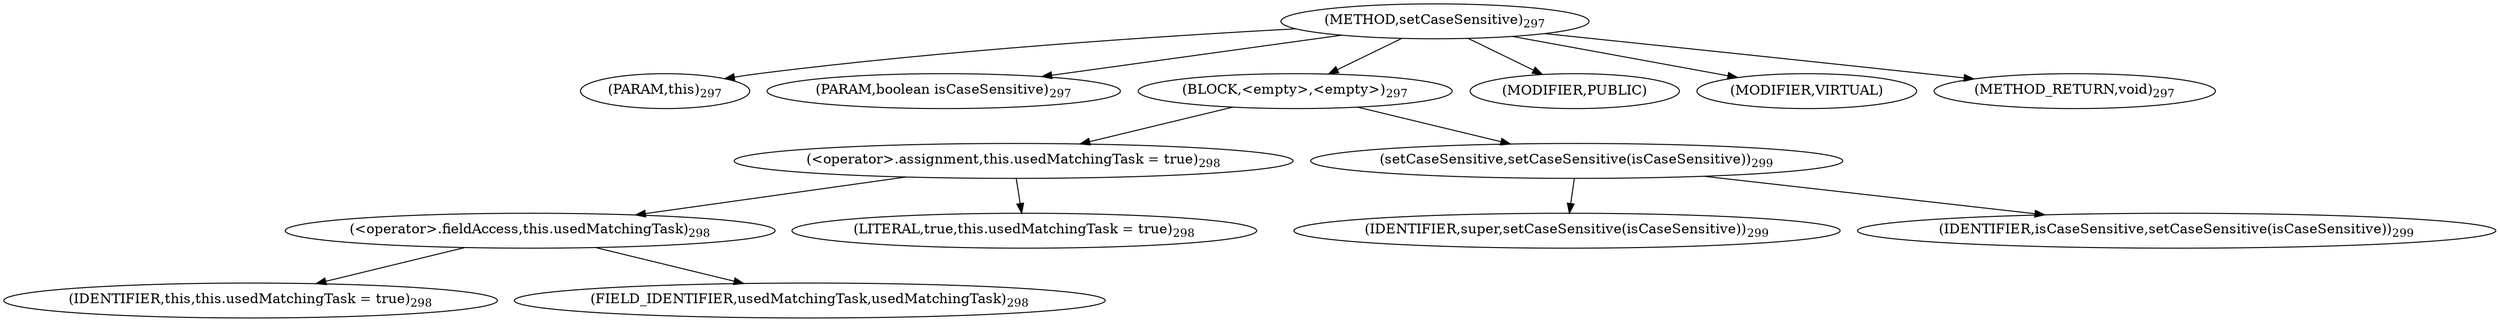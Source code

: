 digraph "setCaseSensitive" {  
"355" [label = <(METHOD,setCaseSensitive)<SUB>297</SUB>> ]
"356" [label = <(PARAM,this)<SUB>297</SUB>> ]
"357" [label = <(PARAM,boolean isCaseSensitive)<SUB>297</SUB>> ]
"358" [label = <(BLOCK,&lt;empty&gt;,&lt;empty&gt;)<SUB>297</SUB>> ]
"359" [label = <(&lt;operator&gt;.assignment,this.usedMatchingTask = true)<SUB>298</SUB>> ]
"360" [label = <(&lt;operator&gt;.fieldAccess,this.usedMatchingTask)<SUB>298</SUB>> ]
"361" [label = <(IDENTIFIER,this,this.usedMatchingTask = true)<SUB>298</SUB>> ]
"362" [label = <(FIELD_IDENTIFIER,usedMatchingTask,usedMatchingTask)<SUB>298</SUB>> ]
"363" [label = <(LITERAL,true,this.usedMatchingTask = true)<SUB>298</SUB>> ]
"364" [label = <(setCaseSensitive,setCaseSensitive(isCaseSensitive))<SUB>299</SUB>> ]
"365" [label = <(IDENTIFIER,super,setCaseSensitive(isCaseSensitive))<SUB>299</SUB>> ]
"366" [label = <(IDENTIFIER,isCaseSensitive,setCaseSensitive(isCaseSensitive))<SUB>299</SUB>> ]
"367" [label = <(MODIFIER,PUBLIC)> ]
"368" [label = <(MODIFIER,VIRTUAL)> ]
"369" [label = <(METHOD_RETURN,void)<SUB>297</SUB>> ]
  "355" -> "356" 
  "355" -> "357" 
  "355" -> "358" 
  "355" -> "367" 
  "355" -> "368" 
  "355" -> "369" 
  "358" -> "359" 
  "358" -> "364" 
  "359" -> "360" 
  "359" -> "363" 
  "360" -> "361" 
  "360" -> "362" 
  "364" -> "365" 
  "364" -> "366" 
}
